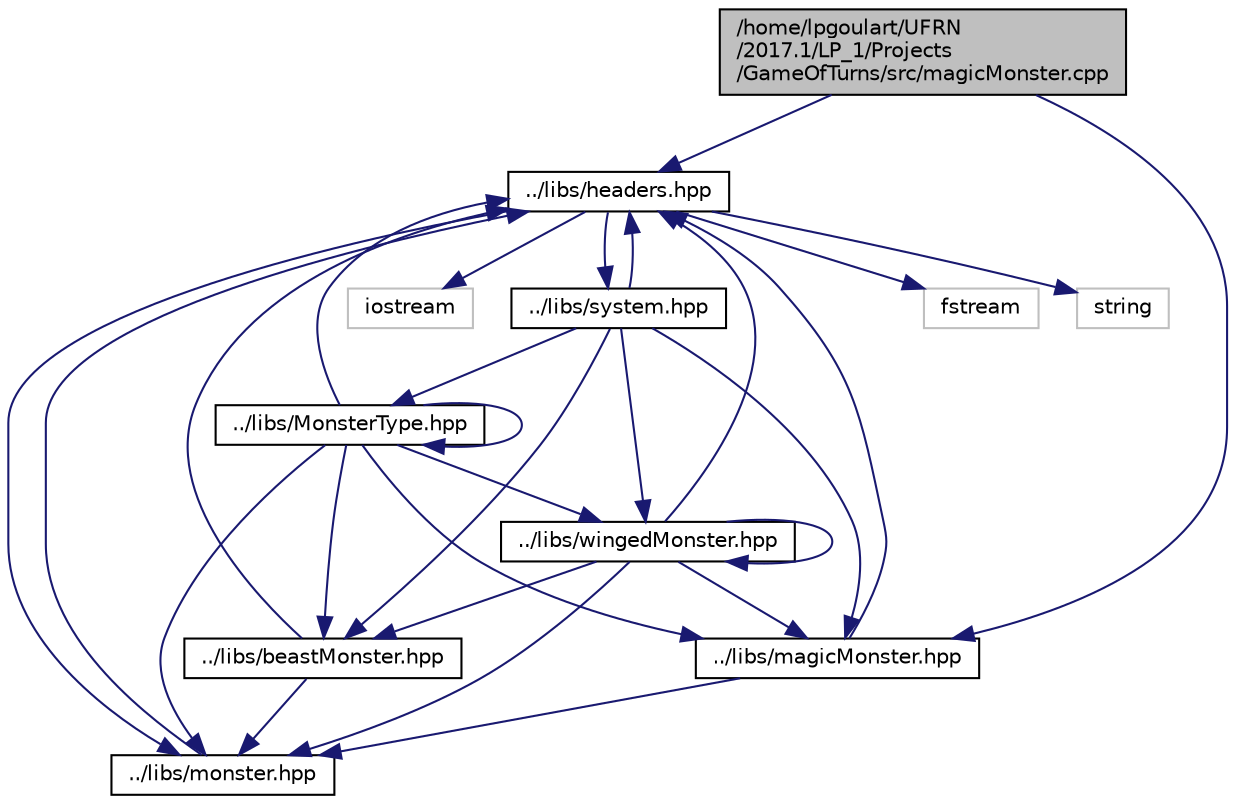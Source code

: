 digraph "/home/lpgoulart/UFRN/2017.1/LP_1/Projects/GameOfTurns/src/magicMonster.cpp"
{
  edge [fontname="Helvetica",fontsize="10",labelfontname="Helvetica",labelfontsize="10"];
  node [fontname="Helvetica",fontsize="10",shape=record];
  Node1 [label="/home/lpgoulart/UFRN\l/2017.1/LP_1/Projects\l/GameOfTurns/src/magicMonster.cpp",height=0.2,width=0.4,color="black", fillcolor="grey75", style="filled", fontcolor="black"];
  Node1 -> Node2 [color="midnightblue",fontsize="10",style="solid",fontname="Helvetica"];
  Node2 [label="../libs/headers.hpp",height=0.2,width=0.4,color="black", fillcolor="white", style="filled",URL="$headers_8hpp.html"];
  Node2 -> Node3 [color="midnightblue",fontsize="10",style="solid",fontname="Helvetica"];
  Node3 [label="iostream",height=0.2,width=0.4,color="grey75", fillcolor="white", style="filled"];
  Node2 -> Node4 [color="midnightblue",fontsize="10",style="solid",fontname="Helvetica"];
  Node4 [label="fstream",height=0.2,width=0.4,color="grey75", fillcolor="white", style="filled"];
  Node2 -> Node5 [color="midnightblue",fontsize="10",style="solid",fontname="Helvetica"];
  Node5 [label="string",height=0.2,width=0.4,color="grey75", fillcolor="white", style="filled"];
  Node2 -> Node6 [color="midnightblue",fontsize="10",style="solid",fontname="Helvetica"];
  Node6 [label="../libs/system.hpp",height=0.2,width=0.4,color="black", fillcolor="white", style="filled",URL="$system_8hpp.html"];
  Node6 -> Node2 [color="midnightblue",fontsize="10",style="solid",fontname="Helvetica"];
  Node6 -> Node7 [color="midnightblue",fontsize="10",style="solid",fontname="Helvetica"];
  Node7 [label="../libs/MonsterType.hpp",height=0.2,width=0.4,color="black", fillcolor="white", style="filled",URL="$MonsterType_8hpp.html"];
  Node7 -> Node2 [color="midnightblue",fontsize="10",style="solid",fontname="Helvetica"];
  Node7 -> Node7 [color="midnightblue",fontsize="10",style="solid",fontname="Helvetica"];
  Node7 -> Node8 [color="midnightblue",fontsize="10",style="solid",fontname="Helvetica"];
  Node8 [label="../libs/monster.hpp",height=0.2,width=0.4,color="black", fillcolor="white", style="filled",URL="$monster_8hpp.html"];
  Node8 -> Node2 [color="midnightblue",fontsize="10",style="solid",fontname="Helvetica"];
  Node7 -> Node9 [color="midnightblue",fontsize="10",style="solid",fontname="Helvetica"];
  Node9 [label="../libs/magicMonster.hpp",height=0.2,width=0.4,color="black", fillcolor="white", style="filled",URL="$magicMonster_8hpp.html"];
  Node9 -> Node2 [color="midnightblue",fontsize="10",style="solid",fontname="Helvetica"];
  Node9 -> Node8 [color="midnightblue",fontsize="10",style="solid",fontname="Helvetica"];
  Node7 -> Node10 [color="midnightblue",fontsize="10",style="solid",fontname="Helvetica"];
  Node10 [label="../libs/wingedMonster.hpp",height=0.2,width=0.4,color="black", fillcolor="white", style="filled",URL="$wingedMonster_8hpp.html"];
  Node10 -> Node2 [color="midnightblue",fontsize="10",style="solid",fontname="Helvetica"];
  Node10 -> Node8 [color="midnightblue",fontsize="10",style="solid",fontname="Helvetica"];
  Node10 -> Node11 [color="midnightblue",fontsize="10",style="solid",fontname="Helvetica"];
  Node11 [label="../libs/beastMonster.hpp",height=0.2,width=0.4,color="black", fillcolor="white", style="filled",URL="$beastMonster_8hpp.html"];
  Node11 -> Node2 [color="midnightblue",fontsize="10",style="solid",fontname="Helvetica"];
  Node11 -> Node8 [color="midnightblue",fontsize="10",style="solid",fontname="Helvetica"];
  Node10 -> Node9 [color="midnightblue",fontsize="10",style="solid",fontname="Helvetica"];
  Node10 -> Node10 [color="midnightblue",fontsize="10",style="solid",fontname="Helvetica"];
  Node7 -> Node11 [color="midnightblue",fontsize="10",style="solid",fontname="Helvetica"];
  Node6 -> Node9 [color="midnightblue",fontsize="10",style="solid",fontname="Helvetica"];
  Node6 -> Node10 [color="midnightblue",fontsize="10",style="solid",fontname="Helvetica"];
  Node6 -> Node11 [color="midnightblue",fontsize="10",style="solid",fontname="Helvetica"];
  Node2 -> Node8 [color="midnightblue",fontsize="10",style="solid",fontname="Helvetica"];
  Node1 -> Node9 [color="midnightblue",fontsize="10",style="solid",fontname="Helvetica"];
}
